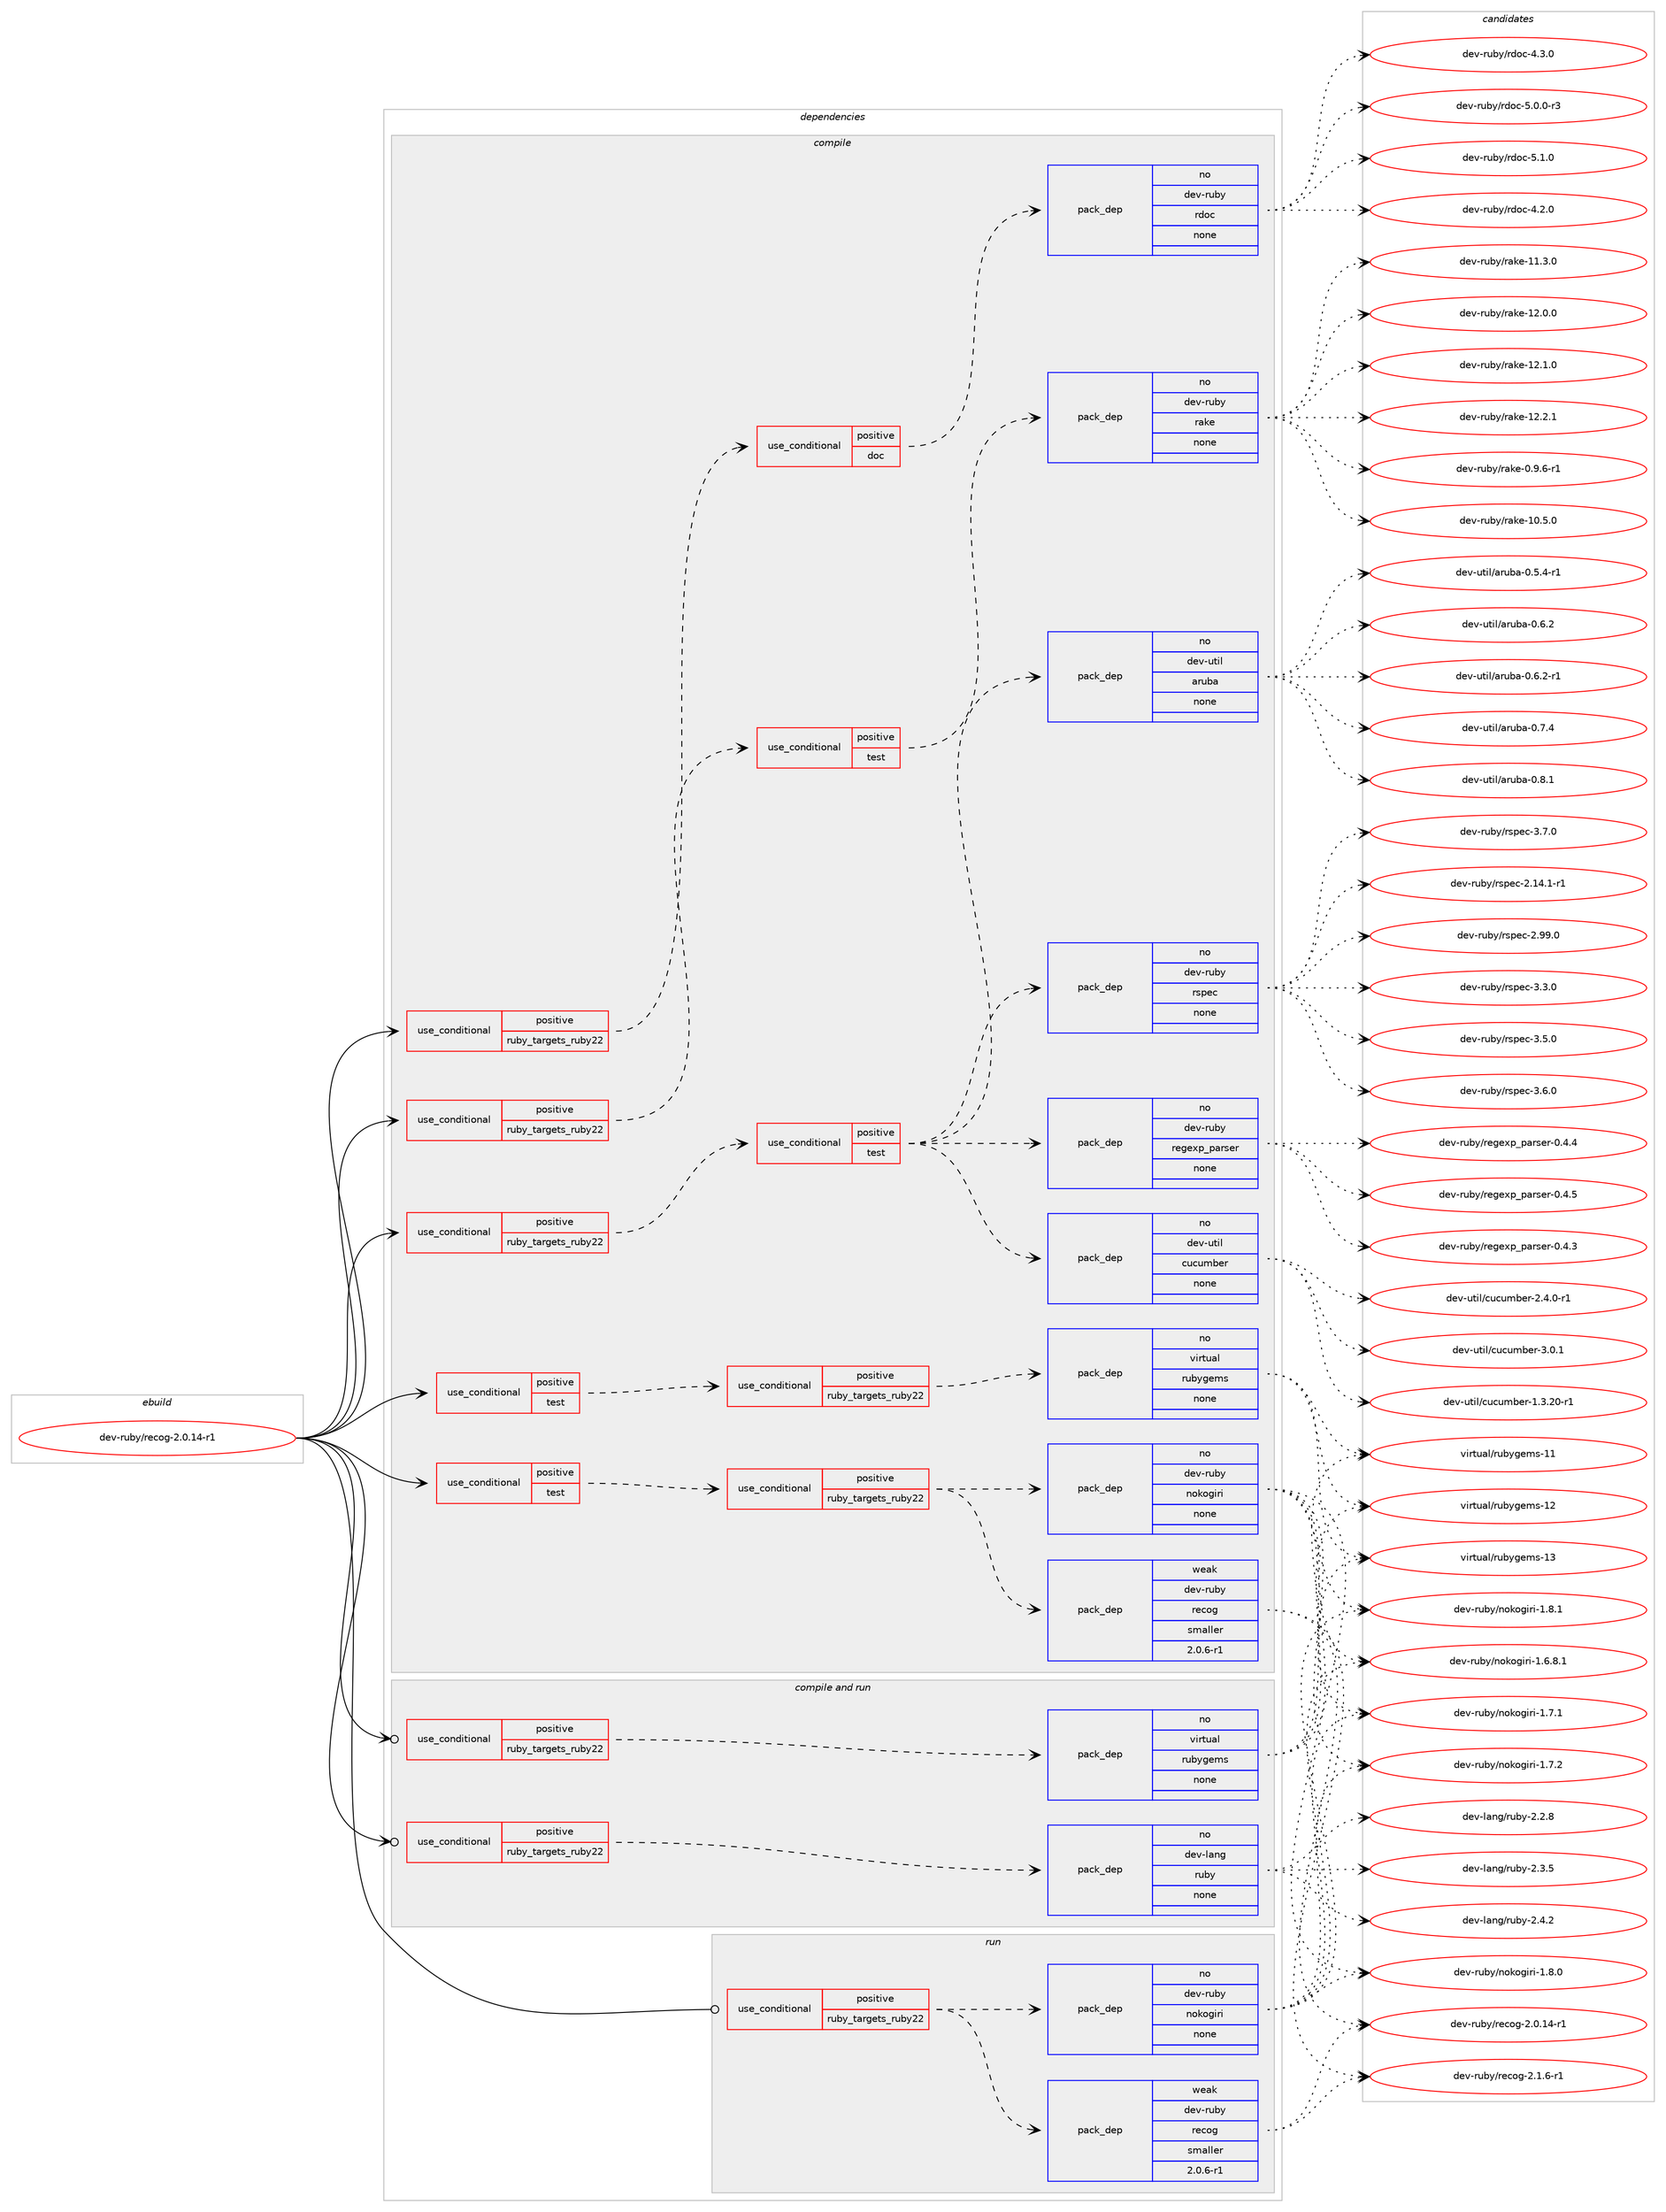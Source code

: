 digraph prolog {

# *************
# Graph options
# *************

newrank=true;
concentrate=true;
compound=true;
graph [rankdir=LR,fontname=Helvetica,fontsize=10,ranksep=1.5];#, ranksep=2.5, nodesep=0.2];
edge  [arrowhead=vee];
node  [fontname=Helvetica,fontsize=10];

# **********
# The ebuild
# **********

subgraph cluster_leftcol {
color=gray;
rank=same;
label=<<i>ebuild</i>>;
id [label="dev-ruby/recog-2.0.14-r1", color=red, width=4, href="../dev-ruby/recog-2.0.14-r1.svg"];
}

# ****************
# The dependencies
# ****************

subgraph cluster_midcol {
color=gray;
label=<<i>dependencies</i>>;
subgraph cluster_compile {
fillcolor="#eeeeee";
style=filled;
label=<<i>compile</i>>;
subgraph cond68054 {
dependency260603 [label=<<TABLE BORDER="0" CELLBORDER="1" CELLSPACING="0" CELLPADDING="4"><TR><TD ROWSPAN="3" CELLPADDING="10">use_conditional</TD></TR><TR><TD>positive</TD></TR><TR><TD>ruby_targets_ruby22</TD></TR></TABLE>>, shape=none, color=red];
subgraph cond68055 {
dependency260604 [label=<<TABLE BORDER="0" CELLBORDER="1" CELLSPACING="0" CELLPADDING="4"><TR><TD ROWSPAN="3" CELLPADDING="10">use_conditional</TD></TR><TR><TD>positive</TD></TR><TR><TD>doc</TD></TR></TABLE>>, shape=none, color=red];
subgraph pack188435 {
dependency260605 [label=<<TABLE BORDER="0" CELLBORDER="1" CELLSPACING="0" CELLPADDING="4" WIDTH="220"><TR><TD ROWSPAN="6" CELLPADDING="30">pack_dep</TD></TR><TR><TD WIDTH="110">no</TD></TR><TR><TD>dev-ruby</TD></TR><TR><TD>rdoc</TD></TR><TR><TD>none</TD></TR><TR><TD></TD></TR></TABLE>>, shape=none, color=blue];
}
dependency260604:e -> dependency260605:w [weight=20,style="dashed",arrowhead="vee"];
}
dependency260603:e -> dependency260604:w [weight=20,style="dashed",arrowhead="vee"];
}
id:e -> dependency260603:w [weight=20,style="solid",arrowhead="vee"];
subgraph cond68056 {
dependency260606 [label=<<TABLE BORDER="0" CELLBORDER="1" CELLSPACING="0" CELLPADDING="4"><TR><TD ROWSPAN="3" CELLPADDING="10">use_conditional</TD></TR><TR><TD>positive</TD></TR><TR><TD>ruby_targets_ruby22</TD></TR></TABLE>>, shape=none, color=red];
subgraph cond68057 {
dependency260607 [label=<<TABLE BORDER="0" CELLBORDER="1" CELLSPACING="0" CELLPADDING="4"><TR><TD ROWSPAN="3" CELLPADDING="10">use_conditional</TD></TR><TR><TD>positive</TD></TR><TR><TD>test</TD></TR></TABLE>>, shape=none, color=red];
subgraph pack188436 {
dependency260608 [label=<<TABLE BORDER="0" CELLBORDER="1" CELLSPACING="0" CELLPADDING="4" WIDTH="220"><TR><TD ROWSPAN="6" CELLPADDING="30">pack_dep</TD></TR><TR><TD WIDTH="110">no</TD></TR><TR><TD>dev-ruby</TD></TR><TR><TD>rake</TD></TR><TR><TD>none</TD></TR><TR><TD></TD></TR></TABLE>>, shape=none, color=blue];
}
dependency260607:e -> dependency260608:w [weight=20,style="dashed",arrowhead="vee"];
}
dependency260606:e -> dependency260607:w [weight=20,style="dashed",arrowhead="vee"];
}
id:e -> dependency260606:w [weight=20,style="solid",arrowhead="vee"];
subgraph cond68058 {
dependency260609 [label=<<TABLE BORDER="0" CELLBORDER="1" CELLSPACING="0" CELLPADDING="4"><TR><TD ROWSPAN="3" CELLPADDING="10">use_conditional</TD></TR><TR><TD>positive</TD></TR><TR><TD>ruby_targets_ruby22</TD></TR></TABLE>>, shape=none, color=red];
subgraph cond68059 {
dependency260610 [label=<<TABLE BORDER="0" CELLBORDER="1" CELLSPACING="0" CELLPADDING="4"><TR><TD ROWSPAN="3" CELLPADDING="10">use_conditional</TD></TR><TR><TD>positive</TD></TR><TR><TD>test</TD></TR></TABLE>>, shape=none, color=red];
subgraph pack188437 {
dependency260611 [label=<<TABLE BORDER="0" CELLBORDER="1" CELLSPACING="0" CELLPADDING="4" WIDTH="220"><TR><TD ROWSPAN="6" CELLPADDING="30">pack_dep</TD></TR><TR><TD WIDTH="110">no</TD></TR><TR><TD>dev-ruby</TD></TR><TR><TD>regexp_parser</TD></TR><TR><TD>none</TD></TR><TR><TD></TD></TR></TABLE>>, shape=none, color=blue];
}
dependency260610:e -> dependency260611:w [weight=20,style="dashed",arrowhead="vee"];
subgraph pack188438 {
dependency260612 [label=<<TABLE BORDER="0" CELLBORDER="1" CELLSPACING="0" CELLPADDING="4" WIDTH="220"><TR><TD ROWSPAN="6" CELLPADDING="30">pack_dep</TD></TR><TR><TD WIDTH="110">no</TD></TR><TR><TD>dev-ruby</TD></TR><TR><TD>rspec</TD></TR><TR><TD>none</TD></TR><TR><TD></TD></TR></TABLE>>, shape=none, color=blue];
}
dependency260610:e -> dependency260612:w [weight=20,style="dashed",arrowhead="vee"];
subgraph pack188439 {
dependency260613 [label=<<TABLE BORDER="0" CELLBORDER="1" CELLSPACING="0" CELLPADDING="4" WIDTH="220"><TR><TD ROWSPAN="6" CELLPADDING="30">pack_dep</TD></TR><TR><TD WIDTH="110">no</TD></TR><TR><TD>dev-util</TD></TR><TR><TD>aruba</TD></TR><TR><TD>none</TD></TR><TR><TD></TD></TR></TABLE>>, shape=none, color=blue];
}
dependency260610:e -> dependency260613:w [weight=20,style="dashed",arrowhead="vee"];
subgraph pack188440 {
dependency260614 [label=<<TABLE BORDER="0" CELLBORDER="1" CELLSPACING="0" CELLPADDING="4" WIDTH="220"><TR><TD ROWSPAN="6" CELLPADDING="30">pack_dep</TD></TR><TR><TD WIDTH="110">no</TD></TR><TR><TD>dev-util</TD></TR><TR><TD>cucumber</TD></TR><TR><TD>none</TD></TR><TR><TD></TD></TR></TABLE>>, shape=none, color=blue];
}
dependency260610:e -> dependency260614:w [weight=20,style="dashed",arrowhead="vee"];
}
dependency260609:e -> dependency260610:w [weight=20,style="dashed",arrowhead="vee"];
}
id:e -> dependency260609:w [weight=20,style="solid",arrowhead="vee"];
subgraph cond68060 {
dependency260615 [label=<<TABLE BORDER="0" CELLBORDER="1" CELLSPACING="0" CELLPADDING="4"><TR><TD ROWSPAN="3" CELLPADDING="10">use_conditional</TD></TR><TR><TD>positive</TD></TR><TR><TD>test</TD></TR></TABLE>>, shape=none, color=red];
subgraph cond68061 {
dependency260616 [label=<<TABLE BORDER="0" CELLBORDER="1" CELLSPACING="0" CELLPADDING="4"><TR><TD ROWSPAN="3" CELLPADDING="10">use_conditional</TD></TR><TR><TD>positive</TD></TR><TR><TD>ruby_targets_ruby22</TD></TR></TABLE>>, shape=none, color=red];
subgraph pack188441 {
dependency260617 [label=<<TABLE BORDER="0" CELLBORDER="1" CELLSPACING="0" CELLPADDING="4" WIDTH="220"><TR><TD ROWSPAN="6" CELLPADDING="30">pack_dep</TD></TR><TR><TD WIDTH="110">no</TD></TR><TR><TD>dev-ruby</TD></TR><TR><TD>nokogiri</TD></TR><TR><TD>none</TD></TR><TR><TD></TD></TR></TABLE>>, shape=none, color=blue];
}
dependency260616:e -> dependency260617:w [weight=20,style="dashed",arrowhead="vee"];
subgraph pack188442 {
dependency260618 [label=<<TABLE BORDER="0" CELLBORDER="1" CELLSPACING="0" CELLPADDING="4" WIDTH="220"><TR><TD ROWSPAN="6" CELLPADDING="30">pack_dep</TD></TR><TR><TD WIDTH="110">weak</TD></TR><TR><TD>dev-ruby</TD></TR><TR><TD>recog</TD></TR><TR><TD>smaller</TD></TR><TR><TD>2.0.6-r1</TD></TR></TABLE>>, shape=none, color=blue];
}
dependency260616:e -> dependency260618:w [weight=20,style="dashed",arrowhead="vee"];
}
dependency260615:e -> dependency260616:w [weight=20,style="dashed",arrowhead="vee"];
}
id:e -> dependency260615:w [weight=20,style="solid",arrowhead="vee"];
subgraph cond68062 {
dependency260619 [label=<<TABLE BORDER="0" CELLBORDER="1" CELLSPACING="0" CELLPADDING="4"><TR><TD ROWSPAN="3" CELLPADDING="10">use_conditional</TD></TR><TR><TD>positive</TD></TR><TR><TD>test</TD></TR></TABLE>>, shape=none, color=red];
subgraph cond68063 {
dependency260620 [label=<<TABLE BORDER="0" CELLBORDER="1" CELLSPACING="0" CELLPADDING="4"><TR><TD ROWSPAN="3" CELLPADDING="10">use_conditional</TD></TR><TR><TD>positive</TD></TR><TR><TD>ruby_targets_ruby22</TD></TR></TABLE>>, shape=none, color=red];
subgraph pack188443 {
dependency260621 [label=<<TABLE BORDER="0" CELLBORDER="1" CELLSPACING="0" CELLPADDING="4" WIDTH="220"><TR><TD ROWSPAN="6" CELLPADDING="30">pack_dep</TD></TR><TR><TD WIDTH="110">no</TD></TR><TR><TD>virtual</TD></TR><TR><TD>rubygems</TD></TR><TR><TD>none</TD></TR><TR><TD></TD></TR></TABLE>>, shape=none, color=blue];
}
dependency260620:e -> dependency260621:w [weight=20,style="dashed",arrowhead="vee"];
}
dependency260619:e -> dependency260620:w [weight=20,style="dashed",arrowhead="vee"];
}
id:e -> dependency260619:w [weight=20,style="solid",arrowhead="vee"];
}
subgraph cluster_compileandrun {
fillcolor="#eeeeee";
style=filled;
label=<<i>compile and run</i>>;
subgraph cond68064 {
dependency260622 [label=<<TABLE BORDER="0" CELLBORDER="1" CELLSPACING="0" CELLPADDING="4"><TR><TD ROWSPAN="3" CELLPADDING="10">use_conditional</TD></TR><TR><TD>positive</TD></TR><TR><TD>ruby_targets_ruby22</TD></TR></TABLE>>, shape=none, color=red];
subgraph pack188444 {
dependency260623 [label=<<TABLE BORDER="0" CELLBORDER="1" CELLSPACING="0" CELLPADDING="4" WIDTH="220"><TR><TD ROWSPAN="6" CELLPADDING="30">pack_dep</TD></TR><TR><TD WIDTH="110">no</TD></TR><TR><TD>dev-lang</TD></TR><TR><TD>ruby</TD></TR><TR><TD>none</TD></TR><TR><TD></TD></TR></TABLE>>, shape=none, color=blue];
}
dependency260622:e -> dependency260623:w [weight=20,style="dashed",arrowhead="vee"];
}
id:e -> dependency260622:w [weight=20,style="solid",arrowhead="odotvee"];
subgraph cond68065 {
dependency260624 [label=<<TABLE BORDER="0" CELLBORDER="1" CELLSPACING="0" CELLPADDING="4"><TR><TD ROWSPAN="3" CELLPADDING="10">use_conditional</TD></TR><TR><TD>positive</TD></TR><TR><TD>ruby_targets_ruby22</TD></TR></TABLE>>, shape=none, color=red];
subgraph pack188445 {
dependency260625 [label=<<TABLE BORDER="0" CELLBORDER="1" CELLSPACING="0" CELLPADDING="4" WIDTH="220"><TR><TD ROWSPAN="6" CELLPADDING="30">pack_dep</TD></TR><TR><TD WIDTH="110">no</TD></TR><TR><TD>virtual</TD></TR><TR><TD>rubygems</TD></TR><TR><TD>none</TD></TR><TR><TD></TD></TR></TABLE>>, shape=none, color=blue];
}
dependency260624:e -> dependency260625:w [weight=20,style="dashed",arrowhead="vee"];
}
id:e -> dependency260624:w [weight=20,style="solid",arrowhead="odotvee"];
}
subgraph cluster_run {
fillcolor="#eeeeee";
style=filled;
label=<<i>run</i>>;
subgraph cond68066 {
dependency260626 [label=<<TABLE BORDER="0" CELLBORDER="1" CELLSPACING="0" CELLPADDING="4"><TR><TD ROWSPAN="3" CELLPADDING="10">use_conditional</TD></TR><TR><TD>positive</TD></TR><TR><TD>ruby_targets_ruby22</TD></TR></TABLE>>, shape=none, color=red];
subgraph pack188446 {
dependency260627 [label=<<TABLE BORDER="0" CELLBORDER="1" CELLSPACING="0" CELLPADDING="4" WIDTH="220"><TR><TD ROWSPAN="6" CELLPADDING="30">pack_dep</TD></TR><TR><TD WIDTH="110">no</TD></TR><TR><TD>dev-ruby</TD></TR><TR><TD>nokogiri</TD></TR><TR><TD>none</TD></TR><TR><TD></TD></TR></TABLE>>, shape=none, color=blue];
}
dependency260626:e -> dependency260627:w [weight=20,style="dashed",arrowhead="vee"];
subgraph pack188447 {
dependency260628 [label=<<TABLE BORDER="0" CELLBORDER="1" CELLSPACING="0" CELLPADDING="4" WIDTH="220"><TR><TD ROWSPAN="6" CELLPADDING="30">pack_dep</TD></TR><TR><TD WIDTH="110">weak</TD></TR><TR><TD>dev-ruby</TD></TR><TR><TD>recog</TD></TR><TR><TD>smaller</TD></TR><TR><TD>2.0.6-r1</TD></TR></TABLE>>, shape=none, color=blue];
}
dependency260626:e -> dependency260628:w [weight=20,style="dashed",arrowhead="vee"];
}
id:e -> dependency260626:w [weight=20,style="solid",arrowhead="odot"];
}
}

# **************
# The candidates
# **************

subgraph cluster_choices {
rank=same;
color=gray;
label=<<i>candidates</i>>;

subgraph choice188435 {
color=black;
nodesep=1;
choice10010111845114117981214711410011199455246504648 [label="dev-ruby/rdoc-4.2.0", color=red, width=4,href="../dev-ruby/rdoc-4.2.0.svg"];
choice10010111845114117981214711410011199455246514648 [label="dev-ruby/rdoc-4.3.0", color=red, width=4,href="../dev-ruby/rdoc-4.3.0.svg"];
choice100101118451141179812147114100111994553464846484511451 [label="dev-ruby/rdoc-5.0.0-r3", color=red, width=4,href="../dev-ruby/rdoc-5.0.0-r3.svg"];
choice10010111845114117981214711410011199455346494648 [label="dev-ruby/rdoc-5.1.0", color=red, width=4,href="../dev-ruby/rdoc-5.1.0.svg"];
dependency260605:e -> choice10010111845114117981214711410011199455246504648:w [style=dotted,weight="100"];
dependency260605:e -> choice10010111845114117981214711410011199455246514648:w [style=dotted,weight="100"];
dependency260605:e -> choice100101118451141179812147114100111994553464846484511451:w [style=dotted,weight="100"];
dependency260605:e -> choice10010111845114117981214711410011199455346494648:w [style=dotted,weight="100"];
}
subgraph choice188436 {
color=black;
nodesep=1;
choice100101118451141179812147114971071014548465746544511449 [label="dev-ruby/rake-0.9.6-r1", color=red, width=4,href="../dev-ruby/rake-0.9.6-r1.svg"];
choice1001011184511411798121471149710710145494846534648 [label="dev-ruby/rake-10.5.0", color=red, width=4,href="../dev-ruby/rake-10.5.0.svg"];
choice1001011184511411798121471149710710145494946514648 [label="dev-ruby/rake-11.3.0", color=red, width=4,href="../dev-ruby/rake-11.3.0.svg"];
choice1001011184511411798121471149710710145495046484648 [label="dev-ruby/rake-12.0.0", color=red, width=4,href="../dev-ruby/rake-12.0.0.svg"];
choice1001011184511411798121471149710710145495046494648 [label="dev-ruby/rake-12.1.0", color=red, width=4,href="../dev-ruby/rake-12.1.0.svg"];
choice1001011184511411798121471149710710145495046504649 [label="dev-ruby/rake-12.2.1", color=red, width=4,href="../dev-ruby/rake-12.2.1.svg"];
dependency260608:e -> choice100101118451141179812147114971071014548465746544511449:w [style=dotted,weight="100"];
dependency260608:e -> choice1001011184511411798121471149710710145494846534648:w [style=dotted,weight="100"];
dependency260608:e -> choice1001011184511411798121471149710710145494946514648:w [style=dotted,weight="100"];
dependency260608:e -> choice1001011184511411798121471149710710145495046484648:w [style=dotted,weight="100"];
dependency260608:e -> choice1001011184511411798121471149710710145495046494648:w [style=dotted,weight="100"];
dependency260608:e -> choice1001011184511411798121471149710710145495046504649:w [style=dotted,weight="100"];
}
subgraph choice188437 {
color=black;
nodesep=1;
choice1001011184511411798121471141011031011201129511297114115101114454846524651 [label="dev-ruby/regexp_parser-0.4.3", color=red, width=4,href="../dev-ruby/regexp_parser-0.4.3.svg"];
choice1001011184511411798121471141011031011201129511297114115101114454846524652 [label="dev-ruby/regexp_parser-0.4.4", color=red, width=4,href="../dev-ruby/regexp_parser-0.4.4.svg"];
choice1001011184511411798121471141011031011201129511297114115101114454846524653 [label="dev-ruby/regexp_parser-0.4.5", color=red, width=4,href="../dev-ruby/regexp_parser-0.4.5.svg"];
dependency260611:e -> choice1001011184511411798121471141011031011201129511297114115101114454846524651:w [style=dotted,weight="100"];
dependency260611:e -> choice1001011184511411798121471141011031011201129511297114115101114454846524652:w [style=dotted,weight="100"];
dependency260611:e -> choice1001011184511411798121471141011031011201129511297114115101114454846524653:w [style=dotted,weight="100"];
}
subgraph choice188438 {
color=black;
nodesep=1;
choice10010111845114117981214711411511210199455046495246494511449 [label="dev-ruby/rspec-2.14.1-r1", color=red, width=4,href="../dev-ruby/rspec-2.14.1-r1.svg"];
choice1001011184511411798121471141151121019945504657574648 [label="dev-ruby/rspec-2.99.0", color=red, width=4,href="../dev-ruby/rspec-2.99.0.svg"];
choice10010111845114117981214711411511210199455146514648 [label="dev-ruby/rspec-3.3.0", color=red, width=4,href="../dev-ruby/rspec-3.3.0.svg"];
choice10010111845114117981214711411511210199455146534648 [label="dev-ruby/rspec-3.5.0", color=red, width=4,href="../dev-ruby/rspec-3.5.0.svg"];
choice10010111845114117981214711411511210199455146544648 [label="dev-ruby/rspec-3.6.0", color=red, width=4,href="../dev-ruby/rspec-3.6.0.svg"];
choice10010111845114117981214711411511210199455146554648 [label="dev-ruby/rspec-3.7.0", color=red, width=4,href="../dev-ruby/rspec-3.7.0.svg"];
dependency260612:e -> choice10010111845114117981214711411511210199455046495246494511449:w [style=dotted,weight="100"];
dependency260612:e -> choice1001011184511411798121471141151121019945504657574648:w [style=dotted,weight="100"];
dependency260612:e -> choice10010111845114117981214711411511210199455146514648:w [style=dotted,weight="100"];
dependency260612:e -> choice10010111845114117981214711411511210199455146534648:w [style=dotted,weight="100"];
dependency260612:e -> choice10010111845114117981214711411511210199455146544648:w [style=dotted,weight="100"];
dependency260612:e -> choice10010111845114117981214711411511210199455146554648:w [style=dotted,weight="100"];
}
subgraph choice188439 {
color=black;
nodesep=1;
choice10010111845117116105108479711411798974548465346524511449 [label="dev-util/aruba-0.5.4-r1", color=red, width=4,href="../dev-util/aruba-0.5.4-r1.svg"];
choice1001011184511711610510847971141179897454846544650 [label="dev-util/aruba-0.6.2", color=red, width=4,href="../dev-util/aruba-0.6.2.svg"];
choice10010111845117116105108479711411798974548465446504511449 [label="dev-util/aruba-0.6.2-r1", color=red, width=4,href="../dev-util/aruba-0.6.2-r1.svg"];
choice1001011184511711610510847971141179897454846554652 [label="dev-util/aruba-0.7.4", color=red, width=4,href="../dev-util/aruba-0.7.4.svg"];
choice1001011184511711610510847971141179897454846564649 [label="dev-util/aruba-0.8.1", color=red, width=4,href="../dev-util/aruba-0.8.1.svg"];
dependency260613:e -> choice10010111845117116105108479711411798974548465346524511449:w [style=dotted,weight="100"];
dependency260613:e -> choice1001011184511711610510847971141179897454846544650:w [style=dotted,weight="100"];
dependency260613:e -> choice10010111845117116105108479711411798974548465446504511449:w [style=dotted,weight="100"];
dependency260613:e -> choice1001011184511711610510847971141179897454846554652:w [style=dotted,weight="100"];
dependency260613:e -> choice1001011184511711610510847971141179897454846564649:w [style=dotted,weight="100"];
}
subgraph choice188440 {
color=black;
nodesep=1;
choice1001011184511711610510847991179911710998101114454946514650484511449 [label="dev-util/cucumber-1.3.20-r1", color=red, width=4,href="../dev-util/cucumber-1.3.20-r1.svg"];
choice10010111845117116105108479911799117109981011144550465246484511449 [label="dev-util/cucumber-2.4.0-r1", color=red, width=4,href="../dev-util/cucumber-2.4.0-r1.svg"];
choice1001011184511711610510847991179911710998101114455146484649 [label="dev-util/cucumber-3.0.1", color=red, width=4,href="../dev-util/cucumber-3.0.1.svg"];
dependency260614:e -> choice1001011184511711610510847991179911710998101114454946514650484511449:w [style=dotted,weight="100"];
dependency260614:e -> choice10010111845117116105108479911799117109981011144550465246484511449:w [style=dotted,weight="100"];
dependency260614:e -> choice1001011184511711610510847991179911710998101114455146484649:w [style=dotted,weight="100"];
}
subgraph choice188441 {
color=black;
nodesep=1;
choice1001011184511411798121471101111071111031051141054549465446564649 [label="dev-ruby/nokogiri-1.6.8.1", color=red, width=4,href="../dev-ruby/nokogiri-1.6.8.1.svg"];
choice100101118451141179812147110111107111103105114105454946554649 [label="dev-ruby/nokogiri-1.7.1", color=red, width=4,href="../dev-ruby/nokogiri-1.7.1.svg"];
choice100101118451141179812147110111107111103105114105454946554650 [label="dev-ruby/nokogiri-1.7.2", color=red, width=4,href="../dev-ruby/nokogiri-1.7.2.svg"];
choice100101118451141179812147110111107111103105114105454946564648 [label="dev-ruby/nokogiri-1.8.0", color=red, width=4,href="../dev-ruby/nokogiri-1.8.0.svg"];
choice100101118451141179812147110111107111103105114105454946564649 [label="dev-ruby/nokogiri-1.8.1", color=red, width=4,href="../dev-ruby/nokogiri-1.8.1.svg"];
dependency260617:e -> choice1001011184511411798121471101111071111031051141054549465446564649:w [style=dotted,weight="100"];
dependency260617:e -> choice100101118451141179812147110111107111103105114105454946554649:w [style=dotted,weight="100"];
dependency260617:e -> choice100101118451141179812147110111107111103105114105454946554650:w [style=dotted,weight="100"];
dependency260617:e -> choice100101118451141179812147110111107111103105114105454946564648:w [style=dotted,weight="100"];
dependency260617:e -> choice100101118451141179812147110111107111103105114105454946564649:w [style=dotted,weight="100"];
}
subgraph choice188442 {
color=black;
nodesep=1;
choice10010111845114117981214711410199111103455046484649524511449 [label="dev-ruby/recog-2.0.14-r1", color=red, width=4,href="../dev-ruby/recog-2.0.14-r1.svg"];
choice100101118451141179812147114101991111034550464946544511449 [label="dev-ruby/recog-2.1.6-r1", color=red, width=4,href="../dev-ruby/recog-2.1.6-r1.svg"];
dependency260618:e -> choice10010111845114117981214711410199111103455046484649524511449:w [style=dotted,weight="100"];
dependency260618:e -> choice100101118451141179812147114101991111034550464946544511449:w [style=dotted,weight="100"];
}
subgraph choice188443 {
color=black;
nodesep=1;
choice118105114116117971084711411798121103101109115454949 [label="virtual/rubygems-11", color=red, width=4,href="../virtual/rubygems-11.svg"];
choice118105114116117971084711411798121103101109115454950 [label="virtual/rubygems-12", color=red, width=4,href="../virtual/rubygems-12.svg"];
choice118105114116117971084711411798121103101109115454951 [label="virtual/rubygems-13", color=red, width=4,href="../virtual/rubygems-13.svg"];
dependency260621:e -> choice118105114116117971084711411798121103101109115454949:w [style=dotted,weight="100"];
dependency260621:e -> choice118105114116117971084711411798121103101109115454950:w [style=dotted,weight="100"];
dependency260621:e -> choice118105114116117971084711411798121103101109115454951:w [style=dotted,weight="100"];
}
subgraph choice188444 {
color=black;
nodesep=1;
choice10010111845108971101034711411798121455046504656 [label="dev-lang/ruby-2.2.8", color=red, width=4,href="../dev-lang/ruby-2.2.8.svg"];
choice10010111845108971101034711411798121455046514653 [label="dev-lang/ruby-2.3.5", color=red, width=4,href="../dev-lang/ruby-2.3.5.svg"];
choice10010111845108971101034711411798121455046524650 [label="dev-lang/ruby-2.4.2", color=red, width=4,href="../dev-lang/ruby-2.4.2.svg"];
dependency260623:e -> choice10010111845108971101034711411798121455046504656:w [style=dotted,weight="100"];
dependency260623:e -> choice10010111845108971101034711411798121455046514653:w [style=dotted,weight="100"];
dependency260623:e -> choice10010111845108971101034711411798121455046524650:w [style=dotted,weight="100"];
}
subgraph choice188445 {
color=black;
nodesep=1;
choice118105114116117971084711411798121103101109115454949 [label="virtual/rubygems-11", color=red, width=4,href="../virtual/rubygems-11.svg"];
choice118105114116117971084711411798121103101109115454950 [label="virtual/rubygems-12", color=red, width=4,href="../virtual/rubygems-12.svg"];
choice118105114116117971084711411798121103101109115454951 [label="virtual/rubygems-13", color=red, width=4,href="../virtual/rubygems-13.svg"];
dependency260625:e -> choice118105114116117971084711411798121103101109115454949:w [style=dotted,weight="100"];
dependency260625:e -> choice118105114116117971084711411798121103101109115454950:w [style=dotted,weight="100"];
dependency260625:e -> choice118105114116117971084711411798121103101109115454951:w [style=dotted,weight="100"];
}
subgraph choice188446 {
color=black;
nodesep=1;
choice1001011184511411798121471101111071111031051141054549465446564649 [label="dev-ruby/nokogiri-1.6.8.1", color=red, width=4,href="../dev-ruby/nokogiri-1.6.8.1.svg"];
choice100101118451141179812147110111107111103105114105454946554649 [label="dev-ruby/nokogiri-1.7.1", color=red, width=4,href="../dev-ruby/nokogiri-1.7.1.svg"];
choice100101118451141179812147110111107111103105114105454946554650 [label="dev-ruby/nokogiri-1.7.2", color=red, width=4,href="../dev-ruby/nokogiri-1.7.2.svg"];
choice100101118451141179812147110111107111103105114105454946564648 [label="dev-ruby/nokogiri-1.8.0", color=red, width=4,href="../dev-ruby/nokogiri-1.8.0.svg"];
choice100101118451141179812147110111107111103105114105454946564649 [label="dev-ruby/nokogiri-1.8.1", color=red, width=4,href="../dev-ruby/nokogiri-1.8.1.svg"];
dependency260627:e -> choice1001011184511411798121471101111071111031051141054549465446564649:w [style=dotted,weight="100"];
dependency260627:e -> choice100101118451141179812147110111107111103105114105454946554649:w [style=dotted,weight="100"];
dependency260627:e -> choice100101118451141179812147110111107111103105114105454946554650:w [style=dotted,weight="100"];
dependency260627:e -> choice100101118451141179812147110111107111103105114105454946564648:w [style=dotted,weight="100"];
dependency260627:e -> choice100101118451141179812147110111107111103105114105454946564649:w [style=dotted,weight="100"];
}
subgraph choice188447 {
color=black;
nodesep=1;
choice10010111845114117981214711410199111103455046484649524511449 [label="dev-ruby/recog-2.0.14-r1", color=red, width=4,href="../dev-ruby/recog-2.0.14-r1.svg"];
choice100101118451141179812147114101991111034550464946544511449 [label="dev-ruby/recog-2.1.6-r1", color=red, width=4,href="../dev-ruby/recog-2.1.6-r1.svg"];
dependency260628:e -> choice10010111845114117981214711410199111103455046484649524511449:w [style=dotted,weight="100"];
dependency260628:e -> choice100101118451141179812147114101991111034550464946544511449:w [style=dotted,weight="100"];
}
}

}
